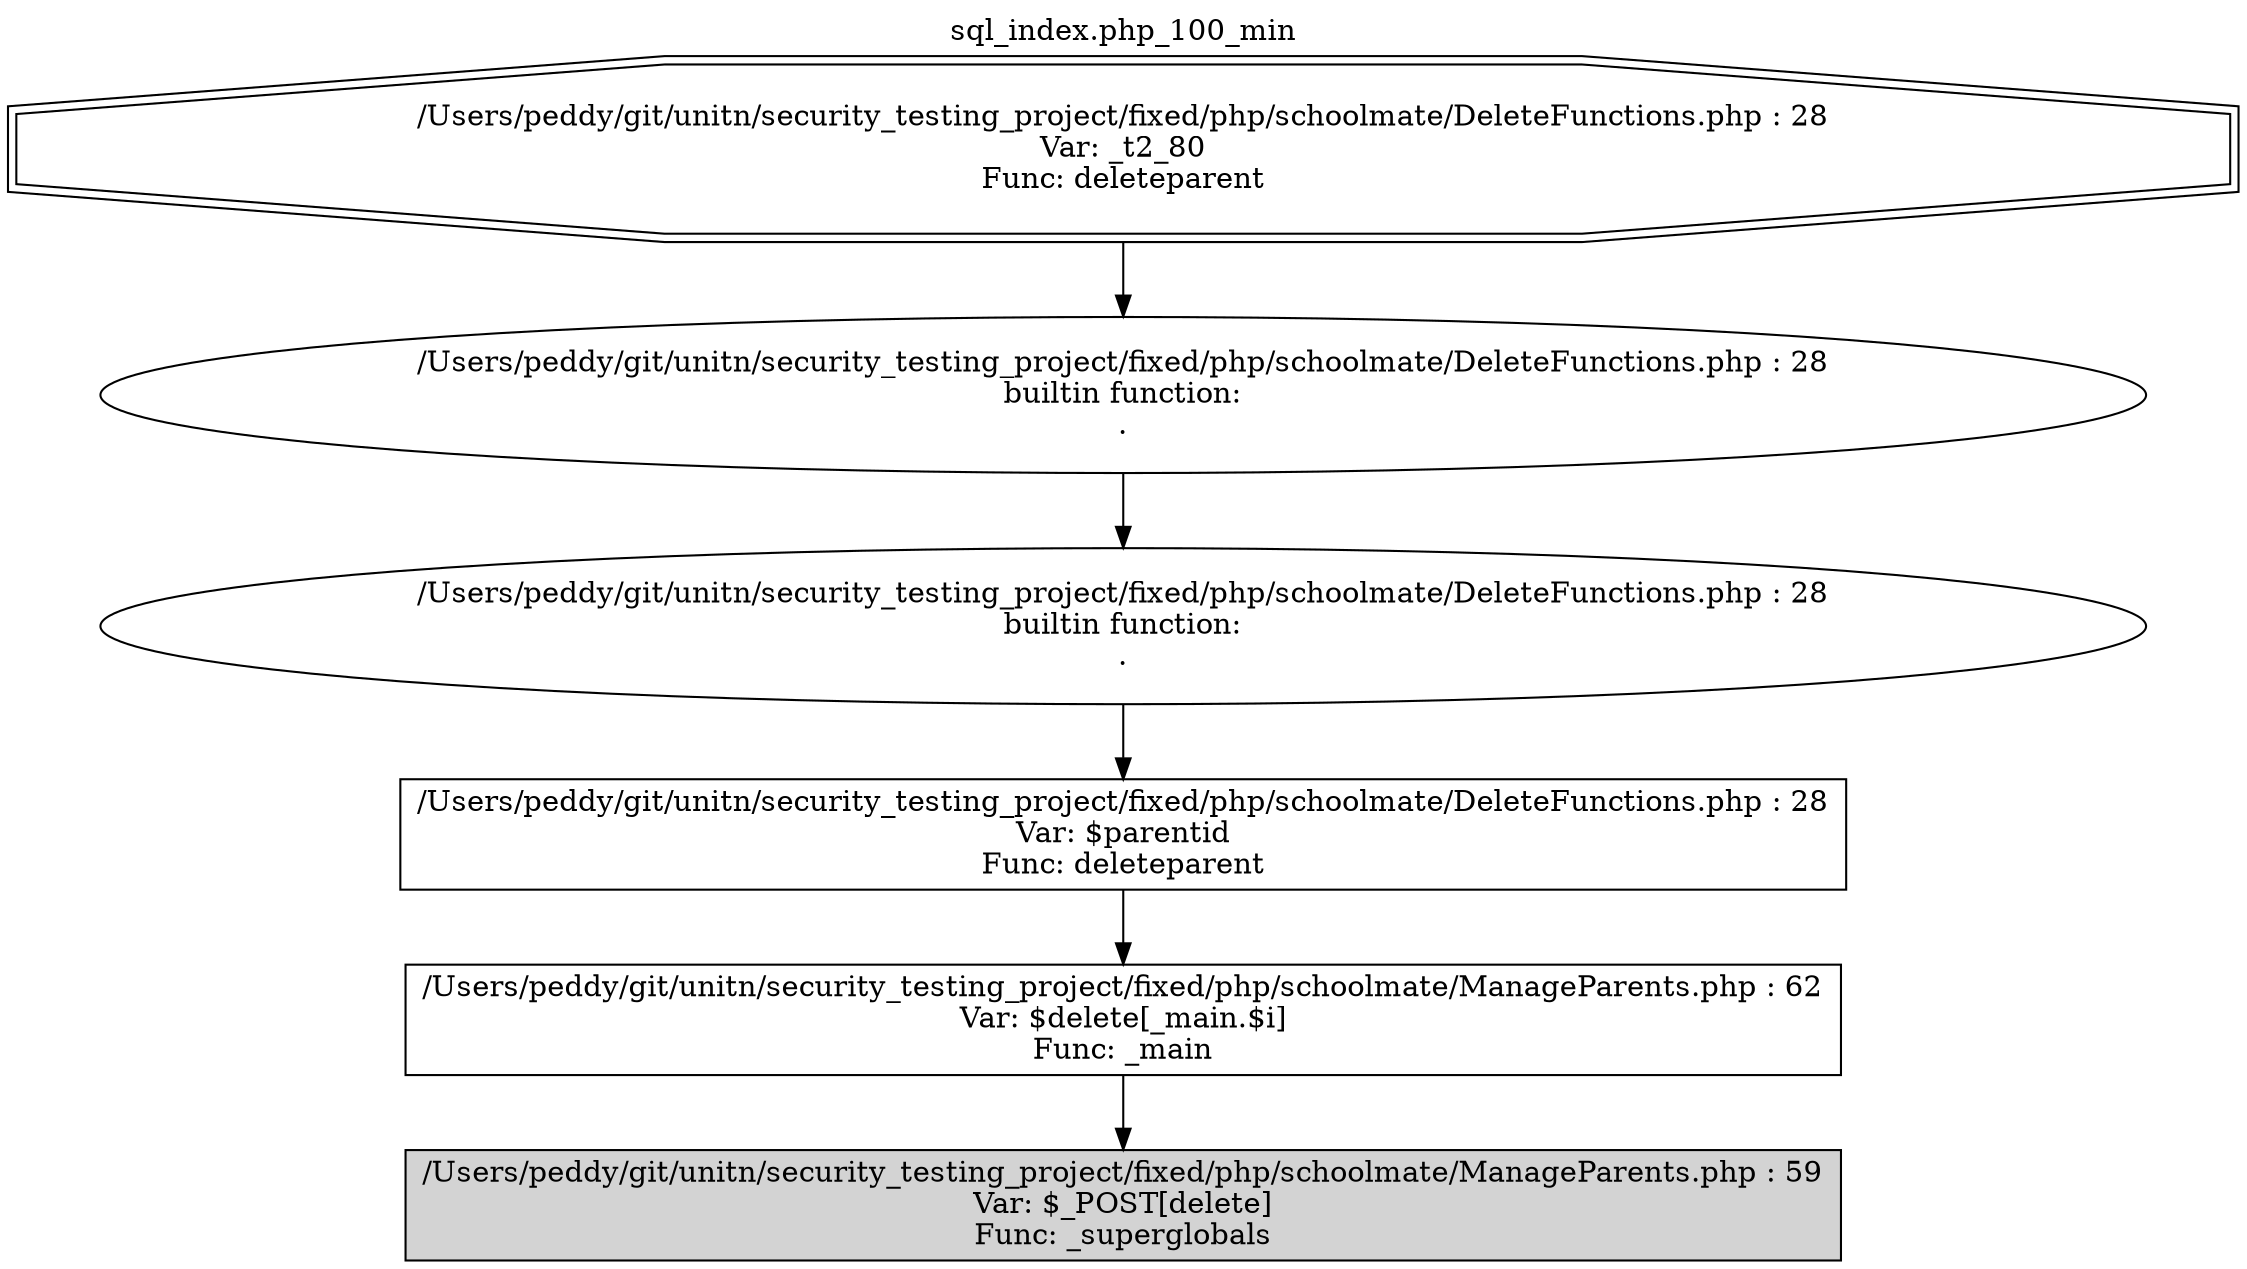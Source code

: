 digraph cfg {
  label="sql_index.php_100_min";
  labelloc=t;
  n1 [shape=doubleoctagon, label="/Users/peddy/git/unitn/security_testing_project/fixed/php/schoolmate/DeleteFunctions.php : 28\nVar: _t2_80\nFunc: deleteparent\n"];
  n2 [shape=ellipse, label="/Users/peddy/git/unitn/security_testing_project/fixed/php/schoolmate/DeleteFunctions.php : 28\nbuiltin function:\n.\n"];
  n3 [shape=ellipse, label="/Users/peddy/git/unitn/security_testing_project/fixed/php/schoolmate/DeleteFunctions.php : 28\nbuiltin function:\n.\n"];
  n4 [shape=box, label="/Users/peddy/git/unitn/security_testing_project/fixed/php/schoolmate/DeleteFunctions.php : 28\nVar: $parentid\nFunc: deleteparent\n"];
  n5 [shape=box, label="/Users/peddy/git/unitn/security_testing_project/fixed/php/schoolmate/ManageParents.php : 62\nVar: $delete[_main.$i]\nFunc: _main\n"];
  n6 [shape=box, label="/Users/peddy/git/unitn/security_testing_project/fixed/php/schoolmate/ManageParents.php : 59\nVar: $_POST[delete]\nFunc: _superglobals\n",style=filled];
  n1 -> n2;
  n2 -> n3;
  n3 -> n4;
  n4 -> n5;
  n5 -> n6;
}
